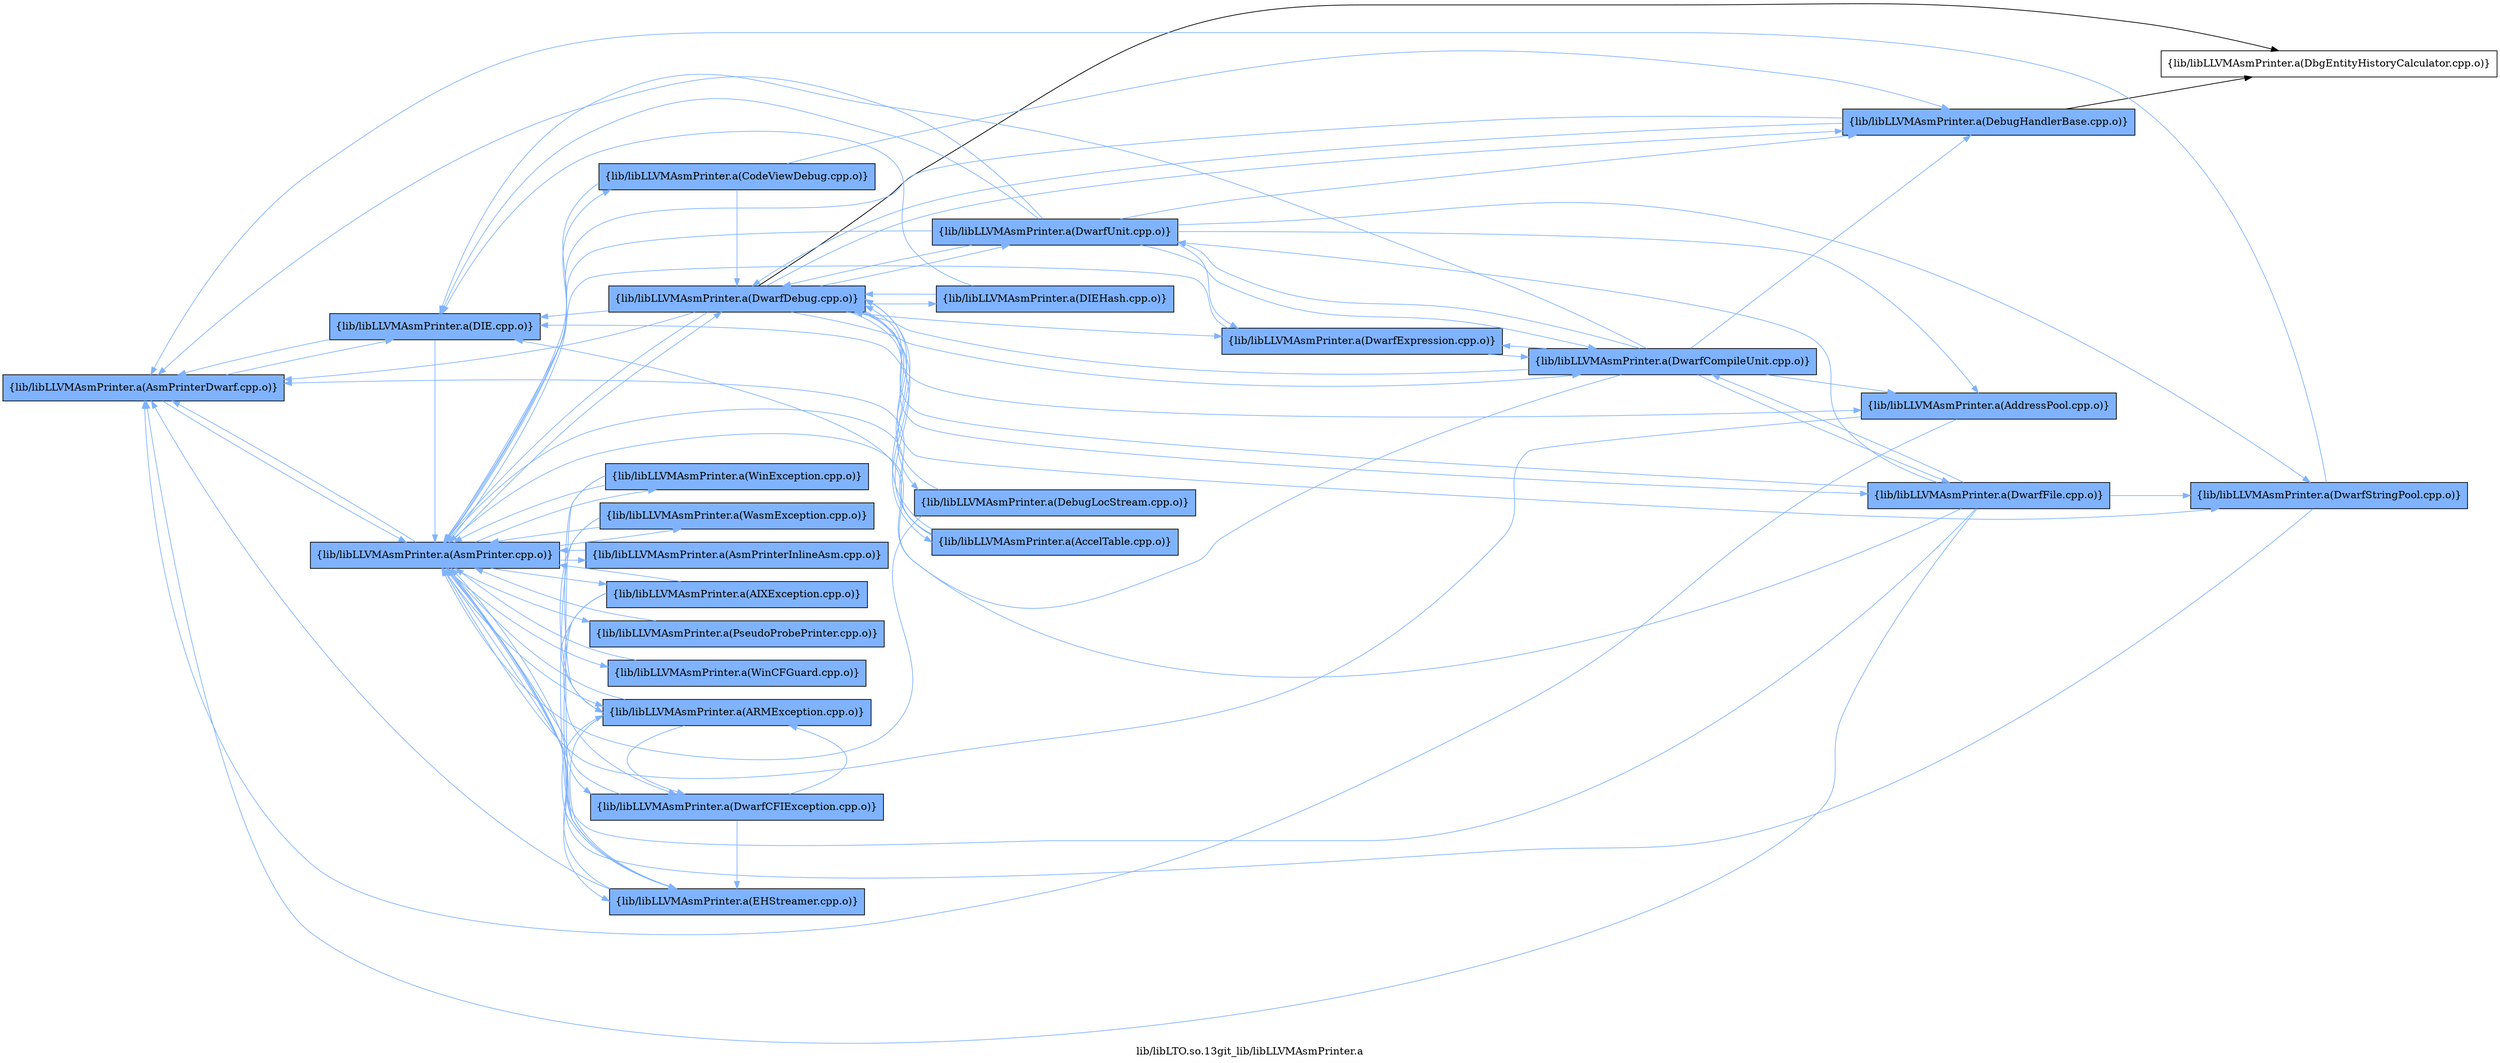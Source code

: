 digraph "lib/libLTO.so.13git_lib/libLLVMAsmPrinter.a" {
	label="lib/libLTO.so.13git_lib/libLLVMAsmPrinter.a";
	rankdir=LR;
	{ rank=same; Node0x55881015d538;  }
	{ rank=same; Node0x558810160aa8; Node0x558810155568;  }
	{ rank=same; Node0x55881015c368; Node0x558810160cd8; Node0x558810160738; Node0x558810156058; Node0x558810156a58; Node0x55881015e528; Node0x55881015d8a8; Node0x55881015f568; Node0x55881015fc98; Node0x5588101650a8; Node0x558810163898;  }

	Node0x55881015d538 [shape=record,shape=box,group=1,style=filled,fillcolor="0.600000 0.5 1",label="{lib/libLLVMAsmPrinter.a(AsmPrinterDwarf.cpp.o)}"];
	Node0x55881015d538 -> Node0x558810160aa8[color="0.600000 0.5 1"];
	Node0x55881015d538 -> Node0x558810155568[color="0.600000 0.5 1"];
	Node0x55881015c368 [shape=record,shape=box,group=1,style=filled,fillcolor="0.600000 0.5 1",label="{lib/libLLVMAsmPrinter.a(AsmPrinterInlineAsm.cpp.o)}"];
	Node0x55881015c368 -> Node0x558810155568[color="0.600000 0.5 1"];
	Node0x558810155568 [shape=record,shape=box,group=1,style=filled,fillcolor="0.600000 0.5 1",label="{lib/libLLVMAsmPrinter.a(AsmPrinter.cpp.o)}"];
	Node0x558810155568 -> Node0x55881015d538[color="0.600000 0.5 1"];
	Node0x558810155568 -> Node0x55881015c368[color="0.600000 0.5 1"];
	Node0x558810155568 -> Node0x558810160cd8[color="0.600000 0.5 1"];
	Node0x558810155568 -> Node0x558810160738[color="0.600000 0.5 1"];
	Node0x558810155568 -> Node0x558810156058[color="0.600000 0.5 1"];
	Node0x558810155568 -> Node0x558810156a58[color="0.600000 0.5 1"];
	Node0x558810155568 -> Node0x55881015e528[color="0.600000 0.5 1"];
	Node0x558810155568 -> Node0x55881015d8a8[color="0.600000 0.5 1"];
	Node0x558810155568 -> Node0x55881015f568[color="0.600000 0.5 1"];
	Node0x558810155568 -> Node0x55881015fc98[color="0.600000 0.5 1"];
	Node0x558810155568 -> Node0x5588101650a8[color="0.600000 0.5 1"];
	Node0x558810155568 -> Node0x558810163898[color="0.600000 0.5 1"];
	Node0x558810160cd8 [shape=record,shape=box,group=1,style=filled,fillcolor="0.600000 0.5 1",label="{lib/libLLVMAsmPrinter.a(DwarfCFIException.cpp.o)}"];
	Node0x558810160cd8 -> Node0x558810155568[color="0.600000 0.5 1"];
	Node0x558810160cd8 -> Node0x558810156058[color="0.600000 0.5 1"];
	Node0x558810160cd8 -> Node0x55881015e528[color="0.600000 0.5 1"];
	Node0x558810160738 [shape=record,shape=box,group=1,style=filled,fillcolor="0.600000 0.5 1",label="{lib/libLLVMAsmPrinter.a(DwarfDebug.cpp.o)}"];
	Node0x558810160738 -> Node0x55881015d538[color="0.600000 0.5 1"];
	Node0x558810160738 -> Node0x558810160aa8[color="0.600000 0.5 1"];
	Node0x558810160738 -> Node0x55881015f108;
	Node0x558810160738 -> Node0x558810159988[color="0.600000 0.5 1"];
	Node0x558810160738 -> Node0x558810158d08[color="0.600000 0.5 1"];
	Node0x558810160738 -> Node0x558810158998[color="0.600000 0.5 1"];
	Node0x558810160738 -> Node0x558810155568[color="0.600000 0.5 1"];
	Node0x558810160738 -> Node0x558810146978[color="0.600000 0.5 1"];
	Node0x558810160738 -> Node0x558810147508[color="0.600000 0.5 1"];
	Node0x558810160738 -> Node0x558810148188[color="0.600000 0.5 1"];
	Node0x558810160738 -> Node0x558810147aa8[color="0.600000 0.5 1"];
	Node0x558810160738 -> Node0x55881015d038[color="0.600000 0.5 1"];
	Node0x558810160738 -> Node0x55881015c318[color="0.600000 0.5 1"];
	Node0x558810160738 -> Node0x55881015cae8[color="0.600000 0.5 1"];
	Node0x558810156058 [shape=record,shape=box,group=1,style=filled,fillcolor="0.600000 0.5 1",label="{lib/libLLVMAsmPrinter.a(ARMException.cpp.o)}"];
	Node0x558810156058 -> Node0x558810160cd8[color="0.600000 0.5 1"];
	Node0x558810156058 -> Node0x558810155568[color="0.600000 0.5 1"];
	Node0x558810156058 -> Node0x55881015e528[color="0.600000 0.5 1"];
	Node0x558810156a58 [shape=record,shape=box,group=1,style=filled,fillcolor="0.600000 0.5 1",label="{lib/libLLVMAsmPrinter.a(AIXException.cpp.o)}"];
	Node0x558810156a58 -> Node0x558810160cd8[color="0.600000 0.5 1"];
	Node0x558810156a58 -> Node0x558810155568[color="0.600000 0.5 1"];
	Node0x558810156a58 -> Node0x558810156058[color="0.600000 0.5 1"];
	Node0x558810156a58 -> Node0x55881015e528[color="0.600000 0.5 1"];
	Node0x55881015e528 [shape=record,shape=box,group=1,style=filled,fillcolor="0.600000 0.5 1",label="{lib/libLLVMAsmPrinter.a(EHStreamer.cpp.o)}"];
	Node0x55881015e528 -> Node0x55881015d538[color="0.600000 0.5 1"];
	Node0x55881015e528 -> Node0x558810155568[color="0.600000 0.5 1"];
	Node0x55881015e528 -> Node0x558810156058[color="0.600000 0.5 1"];
	Node0x55881015d8a8 [shape=record,shape=box,group=1,style=filled,fillcolor="0.600000 0.5 1",label="{lib/libLLVMAsmPrinter.a(PseudoProbePrinter.cpp.o)}"];
	Node0x55881015d8a8 -> Node0x558810155568[color="0.600000 0.5 1"];
	Node0x55881015f568 [shape=record,shape=box,group=1,style=filled,fillcolor="0.600000 0.5 1",label="{lib/libLLVMAsmPrinter.a(WinCFGuard.cpp.o)}"];
	Node0x55881015f568 -> Node0x558810155568[color="0.600000 0.5 1"];
	Node0x55881015fc98 [shape=record,shape=box,group=1,style=filled,fillcolor="0.600000 0.5 1",label="{lib/libLLVMAsmPrinter.a(WinException.cpp.o)}"];
	Node0x55881015fc98 -> Node0x558810155568[color="0.600000 0.5 1"];
	Node0x55881015fc98 -> Node0x558810156058[color="0.600000 0.5 1"];
	Node0x55881015fc98 -> Node0x55881015e528[color="0.600000 0.5 1"];
	Node0x5588101650a8 [shape=record,shape=box,group=1,style=filled,fillcolor="0.600000 0.5 1",label="{lib/libLLVMAsmPrinter.a(CodeViewDebug.cpp.o)}"];
	Node0x5588101650a8 -> Node0x558810160738[color="0.600000 0.5 1"];
	Node0x5588101650a8 -> Node0x558810159988[color="0.600000 0.5 1"];
	Node0x5588101650a8 -> Node0x558810155568[color="0.600000 0.5 1"];
	Node0x558810163898 [shape=record,shape=box,group=1,style=filled,fillcolor="0.600000 0.5 1",label="{lib/libLLVMAsmPrinter.a(WasmException.cpp.o)}"];
	Node0x558810163898 -> Node0x558810155568[color="0.600000 0.5 1"];
	Node0x558810163898 -> Node0x558810156058[color="0.600000 0.5 1"];
	Node0x558810163898 -> Node0x55881015e528[color="0.600000 0.5 1"];
	Node0x558810160aa8 [shape=record,shape=box,group=1,style=filled,fillcolor="0.600000 0.5 1",label="{lib/libLLVMAsmPrinter.a(DIE.cpp.o)}"];
	Node0x558810160aa8 -> Node0x55881015d538[color="0.600000 0.5 1"];
	Node0x558810160aa8 -> Node0x558810155568[color="0.600000 0.5 1"];
	Node0x55881015f108 [shape=record,shape=box,group=0,label="{lib/libLLVMAsmPrinter.a(DbgEntityHistoryCalculator.cpp.o)}"];
	Node0x558810159988 [shape=record,shape=box,group=1,style=filled,fillcolor="0.600000 0.5 1",label="{lib/libLLVMAsmPrinter.a(DebugHandlerBase.cpp.o)}"];
	Node0x558810159988 -> Node0x558810160738[color="0.600000 0.5 1"];
	Node0x558810159988 -> Node0x55881015f108;
	Node0x558810159988 -> Node0x558810155568[color="0.600000 0.5 1"];
	Node0x558810158d08 [shape=record,shape=box,group=1,style=filled,fillcolor="0.600000 0.5 1",label="{lib/libLLVMAsmPrinter.a(DwarfCompileUnit.cpp.o)}"];
	Node0x558810158d08 -> Node0x558810160aa8[color="0.600000 0.5 1"];
	Node0x558810158d08 -> Node0x558810160738[color="0.600000 0.5 1"];
	Node0x558810158d08 -> Node0x558810159988[color="0.600000 0.5 1"];
	Node0x558810158d08 -> Node0x558810158998[color="0.600000 0.5 1"];
	Node0x558810158d08 -> Node0x558810155568[color="0.600000 0.5 1"];
	Node0x558810158d08 -> Node0x558810147aa8[color="0.600000 0.5 1"];
	Node0x558810158d08 -> Node0x55881015d038[color="0.600000 0.5 1"];
	Node0x558810158d08 -> Node0x55881015cae8[color="0.600000 0.5 1"];
	Node0x558810158998 [shape=record,shape=box,group=1,style=filled,fillcolor="0.600000 0.5 1",label="{lib/libLLVMAsmPrinter.a(AddressPool.cpp.o)}"];
	Node0x558810158998 -> Node0x55881015d538[color="0.600000 0.5 1"];
	Node0x558810158998 -> Node0x558810155568[color="0.600000 0.5 1"];
	Node0x558810146978 [shape=record,shape=box,group=1,style=filled,fillcolor="0.600000 0.5 1",label="{lib/libLLVMAsmPrinter.a(AccelTable.cpp.o)}"];
	Node0x558810146978 -> Node0x55881015d538[color="0.600000 0.5 1"];
	Node0x558810146978 -> Node0x558810160aa8[color="0.600000 0.5 1"];
	Node0x558810146978 -> Node0x558810160738[color="0.600000 0.5 1"];
	Node0x558810146978 -> Node0x558810155568[color="0.600000 0.5 1"];
	Node0x558810147508 [shape=record,shape=box,group=1,style=filled,fillcolor="0.600000 0.5 1",label="{lib/libLLVMAsmPrinter.a(DebugLocStream.cpp.o)}"];
	Node0x558810147508 -> Node0x558810160738[color="0.600000 0.5 1"];
	Node0x558810147508 -> Node0x558810155568[color="0.600000 0.5 1"];
	Node0x558810148188 [shape=record,shape=box,group=1,style=filled,fillcolor="0.600000 0.5 1",label="{lib/libLLVMAsmPrinter.a(DIEHash.cpp.o)}"];
	Node0x558810148188 -> Node0x558810160aa8[color="0.600000 0.5 1"];
	Node0x558810148188 -> Node0x558810160738[color="0.600000 0.5 1"];
	Node0x558810147aa8 [shape=record,shape=box,group=1,style=filled,fillcolor="0.600000 0.5 1",label="{lib/libLLVMAsmPrinter.a(DwarfExpression.cpp.o)}"];
	Node0x558810147aa8 -> Node0x558810158d08[color="0.600000 0.5 1"];
	Node0x558810147aa8 -> Node0x558810155568[color="0.600000 0.5 1"];
	Node0x55881015d038 [shape=record,shape=box,group=1,style=filled,fillcolor="0.600000 0.5 1",label="{lib/libLLVMAsmPrinter.a(DwarfFile.cpp.o)}"];
	Node0x55881015d038 -> Node0x55881015d538[color="0.600000 0.5 1"];
	Node0x55881015d038 -> Node0x558810160aa8[color="0.600000 0.5 1"];
	Node0x55881015d038 -> Node0x558810160738[color="0.600000 0.5 1"];
	Node0x55881015d038 -> Node0x558810158d08[color="0.600000 0.5 1"];
	Node0x55881015d038 -> Node0x558810155568[color="0.600000 0.5 1"];
	Node0x55881015d038 -> Node0x55881015c318[color="0.600000 0.5 1"];
	Node0x55881015d038 -> Node0x55881015cae8[color="0.600000 0.5 1"];
	Node0x55881015c318 [shape=record,shape=box,group=1,style=filled,fillcolor="0.600000 0.5 1",label="{lib/libLLVMAsmPrinter.a(DwarfStringPool.cpp.o)}"];
	Node0x55881015c318 -> Node0x55881015d538[color="0.600000 0.5 1"];
	Node0x55881015c318 -> Node0x558810155568[color="0.600000 0.5 1"];
	Node0x55881015cae8 [shape=record,shape=box,group=1,style=filled,fillcolor="0.600000 0.5 1",label="{lib/libLLVMAsmPrinter.a(DwarfUnit.cpp.o)}"];
	Node0x55881015cae8 -> Node0x55881015d538[color="0.600000 0.5 1"];
	Node0x55881015cae8 -> Node0x558810160aa8[color="0.600000 0.5 1"];
	Node0x55881015cae8 -> Node0x558810160738[color="0.600000 0.5 1"];
	Node0x55881015cae8 -> Node0x558810159988[color="0.600000 0.5 1"];
	Node0x55881015cae8 -> Node0x558810158d08[color="0.600000 0.5 1"];
	Node0x55881015cae8 -> Node0x558810158998[color="0.600000 0.5 1"];
	Node0x55881015cae8 -> Node0x558810155568[color="0.600000 0.5 1"];
	Node0x55881015cae8 -> Node0x558810147aa8[color="0.600000 0.5 1"];
	Node0x55881015cae8 -> Node0x55881015c318[color="0.600000 0.5 1"];
}
